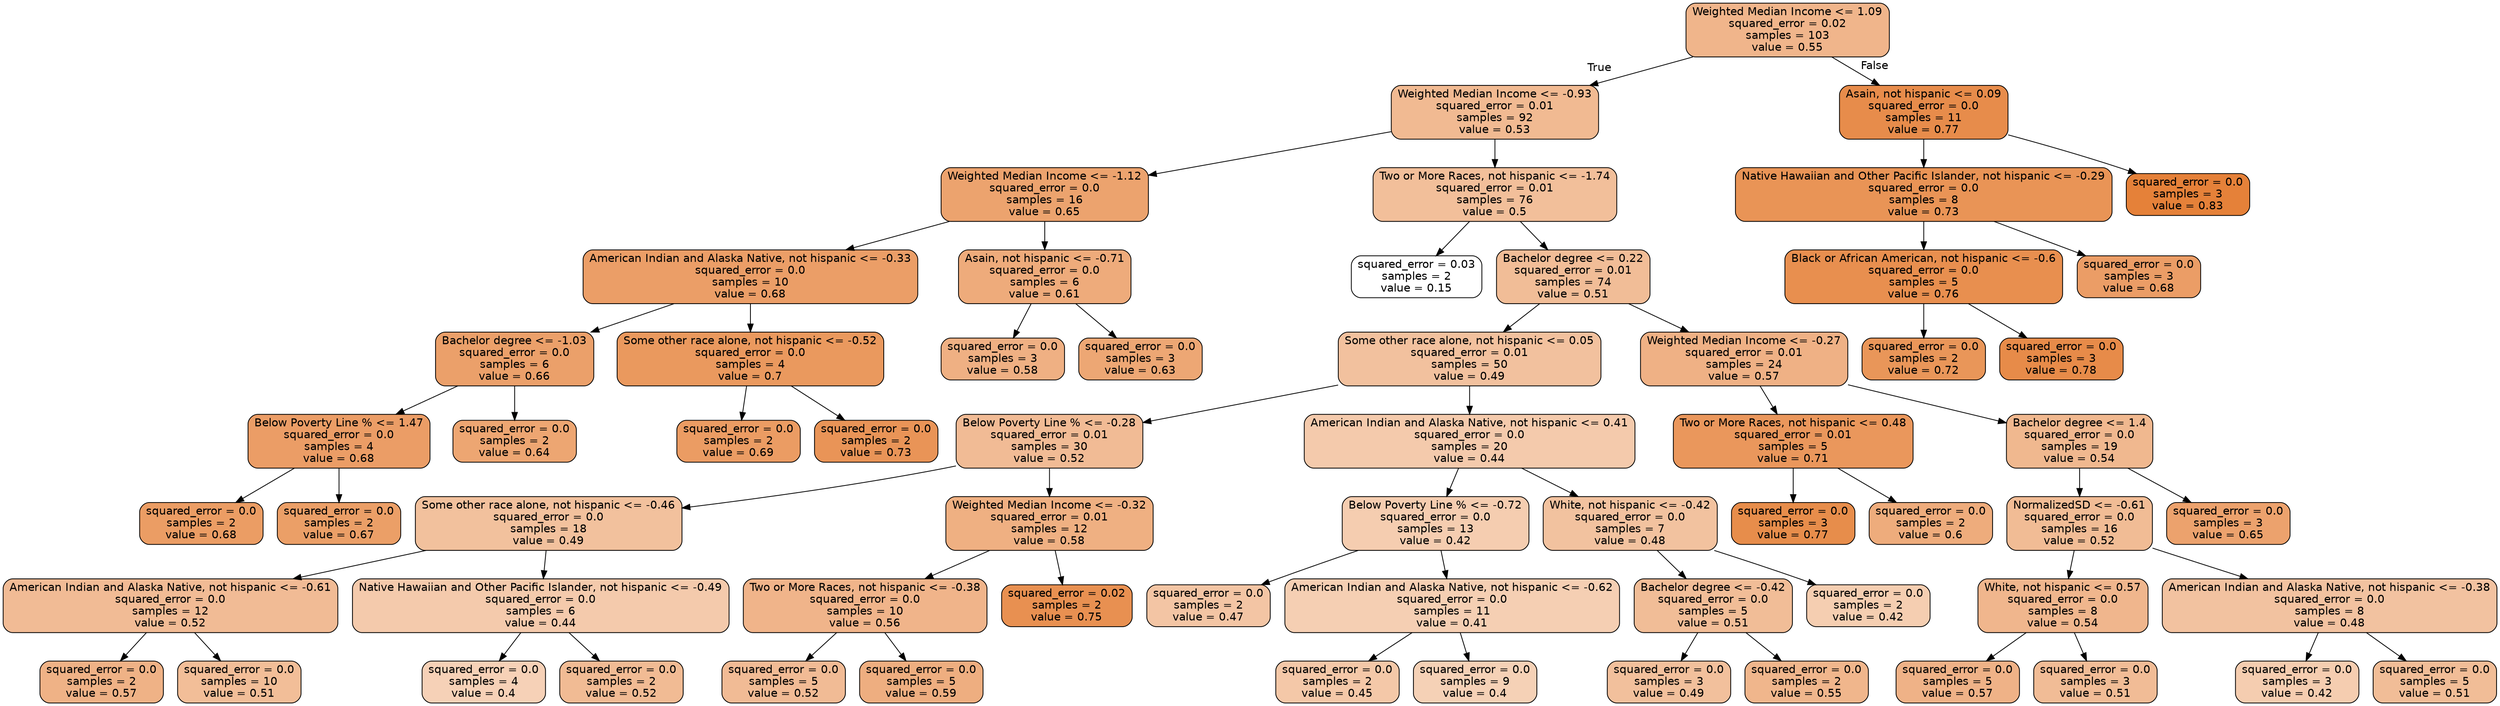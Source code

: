 digraph Tree {
node [shape=box, style="filled, rounded", color="black", fontname="helvetica"] ;
edge [fontname="helvetica"] ;
0 [label="Weighted Median Income <= 1.09\nsquared_error = 0.02\nsamples = 103\nvalue = 0.55", fillcolor="#f0b58b"] ;
1 [label="Weighted Median Income <= -0.93\nsquared_error = 0.01\nsamples = 92\nvalue = 0.53", fillcolor="#f1ba92"] ;
0 -> 1 [labeldistance=2.5, labelangle=45, headlabel="True"] ;
2 [label="Weighted Median Income <= -1.12\nsquared_error = 0.0\nsamples = 16\nvalue = 0.65", fillcolor="#eca36e"] ;
1 -> 2 ;
3 [label="American Indian and Alaska Native, not hispanic <= -0.33\nsquared_error = 0.0\nsamples = 10\nvalue = 0.68", fillcolor="#eb9e67"] ;
2 -> 3 ;
4 [label="Bachelor degree <= -1.03\nsquared_error = 0.0\nsamples = 6\nvalue = 0.66", fillcolor="#eba06a"] ;
3 -> 4 ;
5 [label="Below Poverty Line % <= 1.47\nsquared_error = 0.0\nsamples = 4\nvalue = 0.68", fillcolor="#eb9d66"] ;
4 -> 5 ;
6 [label="squared_error = 0.0\nsamples = 2\nvalue = 0.68", fillcolor="#eb9d64"] ;
5 -> 6 ;
7 [label="squared_error = 0.0\nsamples = 2\nvalue = 0.67", fillcolor="#eb9f67"] ;
5 -> 7 ;
8 [label="squared_error = 0.0\nsamples = 2\nvalue = 0.64", fillcolor="#eda672"] ;
4 -> 8 ;
9 [label="Some other race alone, not hispanic <= -0.52\nsquared_error = 0.0\nsamples = 4\nvalue = 0.7", fillcolor="#ea995e"] ;
3 -> 9 ;
10 [label="squared_error = 0.0\nsamples = 2\nvalue = 0.69", fillcolor="#eb9c63"] ;
9 -> 10 ;
11 [label="squared_error = 0.0\nsamples = 2\nvalue = 0.73", fillcolor="#e99457"] ;
9 -> 11 ;
12 [label="Asain, not hispanic <= -0.71\nsquared_error = 0.0\nsamples = 6\nvalue = 0.61", fillcolor="#eeab7b"] ;
2 -> 12 ;
13 [label="squared_error = 0.0\nsamples = 3\nvalue = 0.58", fillcolor="#efb083"] ;
12 -> 13 ;
14 [label="squared_error = 0.0\nsamples = 3\nvalue = 0.63", fillcolor="#eda774"] ;
12 -> 14 ;
15 [label="Two or More Races, not hispanic <= -1.74\nsquared_error = 0.01\nsamples = 76\nvalue = 0.5", fillcolor="#f2bf9a"] ;
1 -> 15 ;
16 [label="squared_error = 0.03\nsamples = 2\nvalue = 0.15", fillcolor="#ffffff"] ;
15 -> 16 ;
17 [label="Bachelor degree <= 0.22\nsquared_error = 0.01\nsamples = 74\nvalue = 0.51", fillcolor="#f1bd97"] ;
15 -> 17 ;
18 [label="Some other race alone, not hispanic <= 0.05\nsquared_error = 0.01\nsamples = 50\nvalue = 0.49", fillcolor="#f2c19e"] ;
17 -> 18 ;
19 [label="Below Poverty Line % <= -0.28\nsquared_error = 0.01\nsamples = 30\nvalue = 0.52", fillcolor="#f1bb95"] ;
18 -> 19 ;
20 [label="Some other race alone, not hispanic <= -0.46\nsquared_error = 0.0\nsamples = 18\nvalue = 0.49", fillcolor="#f2c19d"] ;
19 -> 20 ;
21 [label="American Indian and Alaska Native, not hispanic <= -0.61\nsquared_error = 0.0\nsamples = 12\nvalue = 0.52", fillcolor="#f1bb95"] ;
20 -> 21 ;
22 [label="squared_error = 0.0\nsamples = 2\nvalue = 0.57", fillcolor="#efb286"] ;
21 -> 22 ;
23 [label="squared_error = 0.0\nsamples = 10\nvalue = 0.51", fillcolor="#f2be98"] ;
21 -> 23 ;
24 [label="Native Hawaiian and Other Pacific Islander, not hispanic <= -0.49\nsquared_error = 0.0\nsamples = 6\nvalue = 0.44", fillcolor="#f4caac"] ;
20 -> 24 ;
25 [label="squared_error = 0.0\nsamples = 4\nvalue = 0.4", fillcolor="#f6d1b7"] ;
24 -> 25 ;
26 [label="squared_error = 0.0\nsamples = 2\nvalue = 0.52", fillcolor="#f1bb94"] ;
24 -> 26 ;
27 [label="Weighted Median Income <= -0.32\nsquared_error = 0.01\nsamples = 12\nvalue = 0.58", fillcolor="#efb082"] ;
19 -> 27 ;
28 [label="Two or More Races, not hispanic <= -0.38\nsquared_error = 0.0\nsamples = 10\nvalue = 0.56", fillcolor="#f0b48a"] ;
27 -> 28 ;
29 [label="squared_error = 0.0\nsamples = 5\nvalue = 0.52", fillcolor="#f1bb95"] ;
28 -> 29 ;
30 [label="squared_error = 0.0\nsamples = 5\nvalue = 0.59", fillcolor="#eeae80"] ;
28 -> 30 ;
31 [label="squared_error = 0.02\nsamples = 2\nvalue = 0.75", fillcolor="#e89051"] ;
27 -> 31 ;
32 [label="American Indian and Alaska Native, not hispanic <= 0.41\nsquared_error = 0.0\nsamples = 20\nvalue = 0.44", fillcolor="#f4caac"] ;
18 -> 32 ;
33 [label="Below Poverty Line % <= -0.72\nsquared_error = 0.0\nsamples = 13\nvalue = 0.42", fillcolor="#f5cdb0"] ;
32 -> 33 ;
34 [label="squared_error = 0.0\nsamples = 2\nvalue = 0.47", fillcolor="#f3c5a4"] ;
33 -> 34 ;
35 [label="American Indian and Alaska Native, not hispanic <= -0.62\nsquared_error = 0.0\nsamples = 11\nvalue = 0.41", fillcolor="#f5cfb3"] ;
33 -> 35 ;
36 [label="squared_error = 0.0\nsamples = 2\nvalue = 0.45", fillcolor="#f4c8a8"] ;
35 -> 36 ;
37 [label="squared_error = 0.0\nsamples = 9\nvalue = 0.4", fillcolor="#f5d1b6"] ;
35 -> 37 ;
38 [label="White, not hispanic <= -0.42\nsquared_error = 0.0\nsamples = 7\nvalue = 0.48", fillcolor="#f2c29f"] ;
32 -> 38 ;
39 [label="Bachelor degree <= -0.42\nsquared_error = 0.0\nsamples = 5\nvalue = 0.51", fillcolor="#f1bd97"] ;
38 -> 39 ;
40 [label="squared_error = 0.0\nsamples = 3\nvalue = 0.49", fillcolor="#f2c09c"] ;
39 -> 40 ;
41 [label="squared_error = 0.0\nsamples = 2\nvalue = 0.55", fillcolor="#f0b68c"] ;
39 -> 41 ;
42 [label="squared_error = 0.0\nsamples = 2\nvalue = 0.42", fillcolor="#f5ceb1"] ;
38 -> 42 ;
43 [label="Weighted Median Income <= -0.27\nsquared_error = 0.01\nsamples = 24\nvalue = 0.57", fillcolor="#efb185"] ;
17 -> 43 ;
44 [label="Two or More Races, not hispanic <= 0.48\nsquared_error = 0.01\nsamples = 5\nvalue = 0.71", fillcolor="#ea975c"] ;
43 -> 44 ;
45 [label="squared_error = 0.0\nsamples = 3\nvalue = 0.77", fillcolor="#e78d4b"] ;
44 -> 45 ;
46 [label="squared_error = 0.0\nsamples = 2\nvalue = 0.6", fillcolor="#eeac7c"] ;
44 -> 46 ;
47 [label="Bachelor degree <= 1.4\nsquared_error = 0.0\nsamples = 19\nvalue = 0.54", fillcolor="#f0b88f"] ;
43 -> 47 ;
48 [label="NormalizedSD <= -0.61\nsquared_error = 0.0\nsamples = 16\nvalue = 0.52", fillcolor="#f1bc95"] ;
47 -> 48 ;
49 [label="White, not hispanic <= 0.57\nsquared_error = 0.0\nsamples = 8\nvalue = 0.54", fillcolor="#f0b68d"] ;
48 -> 49 ;
50 [label="squared_error = 0.0\nsamples = 5\nvalue = 0.57", fillcolor="#efb287"] ;
49 -> 50 ;
51 [label="squared_error = 0.0\nsamples = 3\nvalue = 0.51", fillcolor="#f1bc96"] ;
49 -> 51 ;
52 [label="American Indian and Alaska Native, not hispanic <= -0.38\nsquared_error = 0.0\nsamples = 8\nvalue = 0.48", fillcolor="#f2c2a0"] ;
48 -> 52 ;
53 [label="squared_error = 0.0\nsamples = 3\nvalue = 0.42", fillcolor="#f5cdb0"] ;
52 -> 53 ;
54 [label="squared_error = 0.0\nsamples = 5\nvalue = 0.51", fillcolor="#f1bd97"] ;
52 -> 54 ;
55 [label="squared_error = 0.0\nsamples = 3\nvalue = 0.65", fillcolor="#eca26d"] ;
47 -> 55 ;
56 [label="Asain, not hispanic <= 0.09\nsquared_error = 0.0\nsamples = 11\nvalue = 0.77", fillcolor="#e78c4b"] ;
0 -> 56 [labeldistance=2.5, labelangle=-45, headlabel="False"] ;
57 [label="Native Hawaiian and Other Pacific Islander, not hispanic <= -0.29\nsquared_error = 0.0\nsamples = 8\nvalue = 0.73", fillcolor="#e99456"] ;
56 -> 57 ;
58 [label="Black or African American, not hispanic <= -0.6\nsquared_error = 0.0\nsamples = 5\nvalue = 0.76", fillcolor="#e88f4f"] ;
57 -> 58 ;
59 [label="squared_error = 0.0\nsamples = 2\nvalue = 0.72", fillcolor="#e99659"] ;
58 -> 59 ;
60 [label="squared_error = 0.0\nsamples = 3\nvalue = 0.78", fillcolor="#e78b49"] ;
58 -> 60 ;
61 [label="squared_error = 0.0\nsamples = 3\nvalue = 0.68", fillcolor="#eb9d66"] ;
57 -> 61 ;
62 [label="squared_error = 0.0\nsamples = 3\nvalue = 0.83", fillcolor="#e58139"] ;
56 -> 62 ;
}